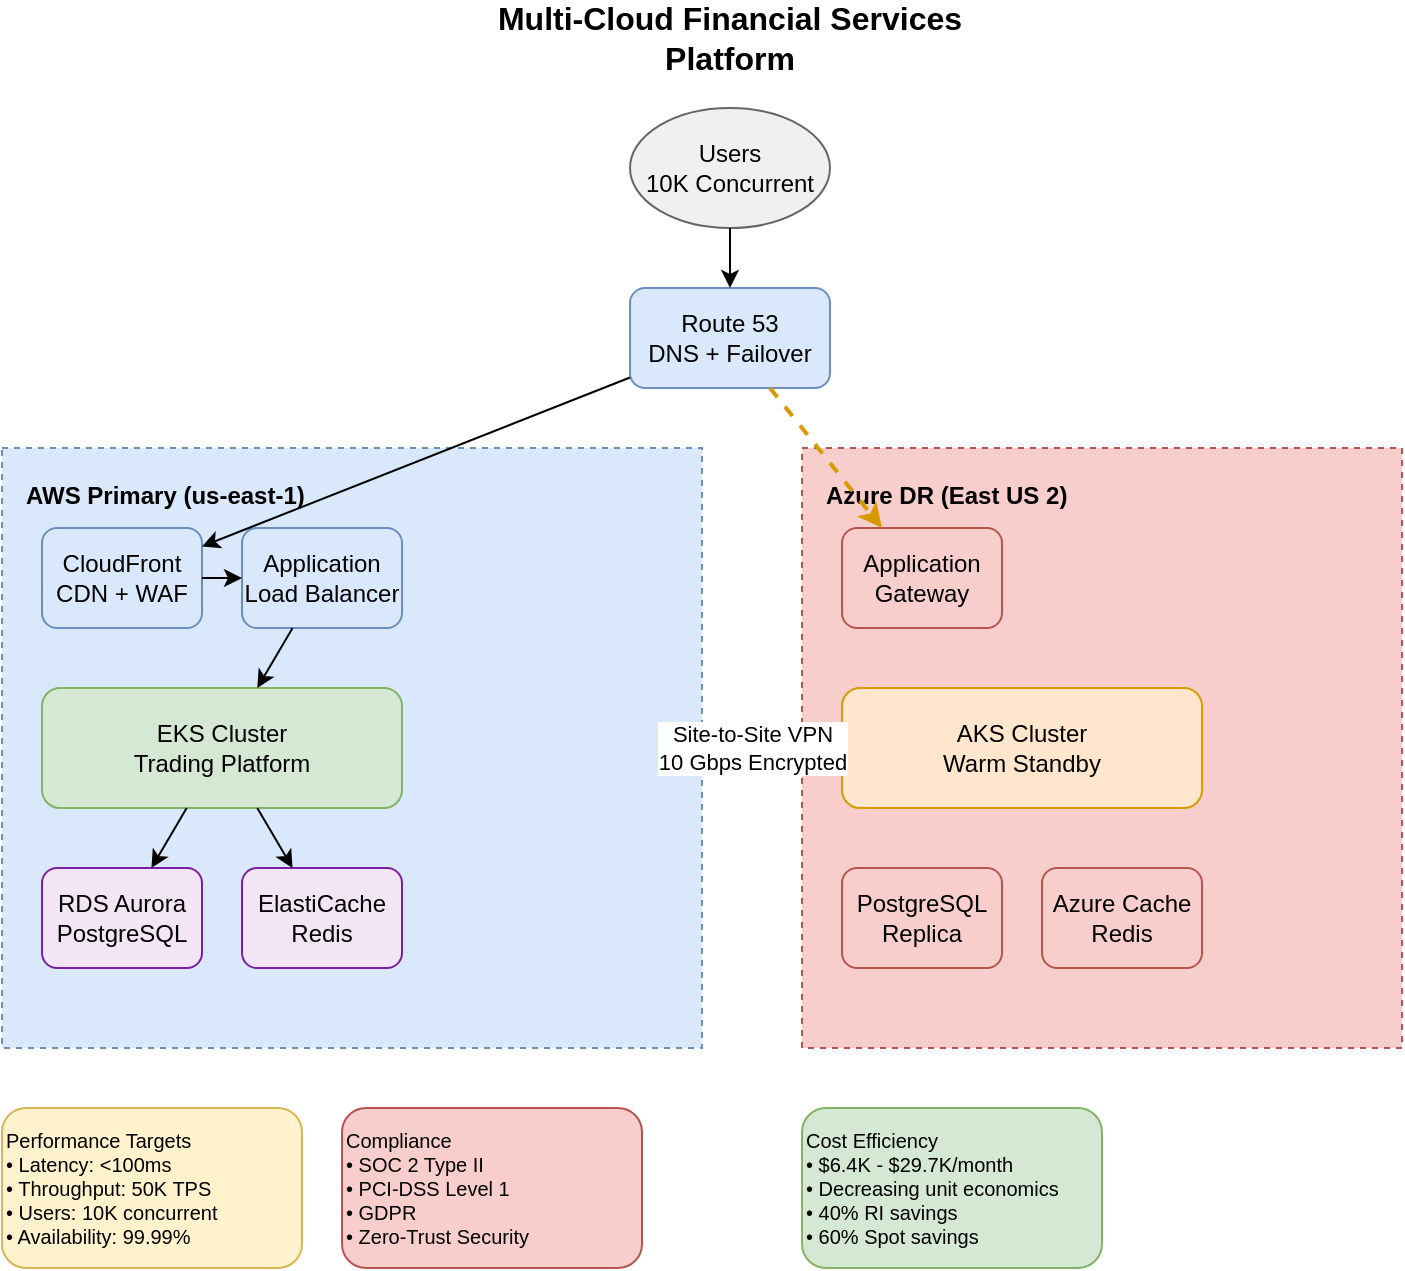 <mxfile version="22.1.16">
  <diagram name="Multi-Cloud Architecture" id="simple-arch">
    <mxGraphModel dx="1422" dy="794" grid="1" gridSize="10" guides="1" tooltips="1" connect="1" arrows="1" fold="1" page="1" pageScale="1" pageWidth="827" pageHeight="1169" math="0" shadow="0">
      <root>
        <mxCell id="0" />
        <mxCell id="1" parent="0" />
        
        <!-- Title -->
        <mxCell id="title" value="Multi-Cloud Financial Services Platform" style="text;html=1;strokeColor=none;fillColor=none;align=center;verticalAlign=middle;whiteSpace=wrap;rounded=0;fontSize=16;fontStyle=1;" vertex="1" parent="1">
          <mxGeometry x="264" y="20" width="300" height="30" as="geometry" />
        </mxCell>
        
        <!-- Users -->
        <mxCell id="users" value="Users&#xa;10K Concurrent" style="ellipse;whiteSpace=wrap;html=1;fillColor=#f0f0f0;strokeColor=#666666;" vertex="1" parent="1">
          <mxGeometry x="364" y="70" width="100" height="60" as="geometry" />
        </mxCell>
        
        <!-- Route 53 -->
        <mxCell id="route53" value="Route 53&#xa;DNS + Failover" style="rounded=1;whiteSpace=wrap;html=1;fillColor=#dae8fc;strokeColor=#6c8ebf;" vertex="1" parent="1">
          <mxGeometry x="364" y="160" width="100" height="50" as="geometry" />
        </mxCell>
        
        <!-- AWS Region -->
        <mxCell id="aws-region" value="" style="fillColor=#dae8fc;strokeColor=#6c8ebf;dashed=1;verticalAlign=top;fontStyle=0;whiteSpace=wrap;html=1;" vertex="1" parent="1">
          <mxGeometry x="50" y="240" width="350" height="300" as="geometry" />
        </mxCell>
        <mxCell id="aws-label" value="AWS Primary (us-east-1)" style="text;html=1;strokeColor=none;fillColor=none;align=left;verticalAlign=top;whiteSpace=wrap;rounded=0;fontSize=12;fontStyle=1;" vertex="1" parent="1">
          <mxGeometry x="60" y="250" width="150" height="20" as="geometry" />
        </mxCell>
        
        <!-- CloudFront -->
        <mxCell id="cloudfront" value="CloudFront&#xa;CDN + WAF" style="rounded=1;whiteSpace=wrap;html=1;fillColor=#dae8fc;strokeColor=#6c8ebf;" vertex="1" parent="1">
          <mxGeometry x="70" y="280" width="80" height="50" as="geometry" />
        </mxCell>
        
        <!-- ALB -->
        <mxCell id="alb" value="Application&#xa;Load Balancer" style="rounded=1;whiteSpace=wrap;html=1;fillColor=#dae8fc;strokeColor=#6c8ebf;" vertex="1" parent="1">
          <mxGeometry x="170" y="280" width="80" height="50" as="geometry" />
        </mxCell>
        
        <!-- EKS -->
        <mxCell id="eks" value="EKS Cluster&#xa;Trading Platform" style="rounded=1;whiteSpace=wrap;html=1;fillColor=#d5e8d4;strokeColor=#82b366;" vertex="1" parent="1">
          <mxGeometry x="70" y="360" width="180" height="60" as="geometry" />
        </mxCell>
        
        <!-- RDS -->
        <mxCell id="rds" value="RDS Aurora&#xa;PostgreSQL" style="rounded=1;whiteSpace=wrap;html=1;fillColor=#f3e5f5;strokeColor=#7b1fa2;" vertex="1" parent="1">
          <mxGeometry x="70" y="450" width="80" height="50" as="geometry" />
        </mxCell>
        
        <!-- Redis -->
        <mxCell id="redis" value="ElastiCache&#xa;Redis" style="rounded=1;whiteSpace=wrap;html=1;fillColor=#f3e5f5;strokeColor=#7b1fa2;" vertex="1" parent="1">
          <mxGeometry x="170" y="450" width="80" height="50" as="geometry" />
        </mxCell>
        
        <!-- Azure Region -->
        <mxCell id="azure-region" value="" style="fillColor=#f8cecc;strokeColor=#b85450;dashed=1;verticalAlign=top;fontStyle=0;whiteSpace=wrap;html=1;" vertex="1" parent="1">
          <mxGeometry x="450" y="240" width="300" height="300" as="geometry" />
        </mxCell>
        <mxCell id="azure-label" value="Azure DR (East US 2)" style="text;html=1;strokeColor=none;fillColor=none;align=left;verticalAlign=top;whiteSpace=wrap;rounded=0;fontSize=12;fontStyle=1;" vertex="1" parent="1">
          <mxGeometry x="460" y="250" width="150" height="20" as="geometry" />
        </mxCell>
        
        <!-- Azure App Gateway -->
        <mxCell id="azure-appgw" value="Application&#xa;Gateway" style="rounded=1;whiteSpace=wrap;html=1;fillColor=#f8cecc;strokeColor=#b85450;" vertex="1" parent="1">
          <mxGeometry x="470" y="280" width="80" height="50" as="geometry" />
        </mxCell>
        
        <!-- AKS -->
        <mxCell id="aks" value="AKS Cluster&#xa;Warm Standby" style="rounded=1;whiteSpace=wrap;html=1;fillColor=#ffe6cc;strokeColor=#d79b00;" vertex="1" parent="1">
          <mxGeometry x="470" y="360" width="180" height="60" as="geometry" />
        </mxCell>
        
        <!-- Azure DB -->
        <mxCell id="azure-db" value="PostgreSQL&#xa;Replica" style="rounded=1;whiteSpace=wrap;html=1;fillColor=#f8cecc;strokeColor=#b85450;" vertex="1" parent="1">
          <mxGeometry x="470" y="450" width="80" height="50" as="geometry" />
        </mxCell>
        
        <!-- Azure Cache -->
        <mxCell id="azure-cache" value="Azure Cache&#xa;Redis" style="rounded=1;whiteSpace=wrap;html=1;fillColor=#f8cecc;strokeColor=#b85450;" vertex="1" parent="1">
          <mxGeometry x="570" y="450" width="80" height="50" as="geometry" />
        </mxCell>
        
        <!-- VPN Connection -->
        <mxCell id="vpn" value="Site-to-Site VPN&#xa;10 Gbps Encrypted" style="endArrow=classic;startArrow=classic;html=1;rounded=0;strokeColor=#d79b00;strokeWidth=3;dashed=1;" edge="1" parent="1">
          <mxGeometry width="50" height="50" relative="1" as="geometry">
            <mxPoint x="400" y="390" as="sourcePoint" />
            <mxPoint x="450" y="390" as="targetPoint" />
          </mxGeometry>
        </mxCell>
        
        <!-- Connections -->
        <mxCell id="conn1" value="" style="endArrow=classic;html=1;rounded=0;" edge="1" parent="1" source="users" target="route53">
          <mxGeometry width="50" height="50" relative="1" as="geometry">
            <mxPoint x="414" y="140" as="sourcePoint" />
            <mxPoint x="414" y="160" as="targetPoint" />
          </mxGeometry>
        </mxCell>
        
        <mxCell id="conn2" value="" style="endArrow=classic;html=1;rounded=0;" edge="1" parent="1" source="route53" target="cloudfront">
          <mxGeometry width="50" height="50" relative="1" as="geometry">
            <mxPoint x="364" y="200" as="sourcePoint" />
            <mxPoint x="150" y="280" as="targetPoint" />
          </mxGeometry>
        </mxCell>
        
        <mxCell id="conn3" value="" style="endArrow=classic;html=1;rounded=0;" edge="1" parent="1" source="cloudfront" target="alb">
          <mxGeometry width="50" height="50" relative="1" as="geometry">
            <mxPoint x="150" y="305" as="sourcePoint" />
            <mxPoint x="170" y="305" as="targetPoint" />
          </mxGeometry>
        </mxCell>
        
        <mxCell id="conn4" value="" style="endArrow=classic;html=1;rounded=0;" edge="1" parent="1" source="alb" target="eks">
          <mxGeometry width="50" height="50" relative="1" as="geometry">
            <mxPoint x="210" y="330" as="sourcePoint" />
            <mxPoint x="160" y="360" as="targetPoint" />
          </mxGeometry>
        </mxCell>
        
        <mxCell id="conn5" value="" style="endArrow=classic;html=1;rounded=0;" edge="1" parent="1" source="eks" target="rds">
          <mxGeometry width="50" height="50" relative="1" as="geometry">
            <mxPoint x="130" y="420" as="sourcePoint" />
            <mxPoint x="110" y="450" as="targetPoint" />
          </mxGeometry>
        </mxCell>
        
        <mxCell id="conn6" value="" style="endArrow=classic;html=1;rounded=0;" edge="1" parent="1" source="eks" target="redis">
          <mxGeometry width="50" height="50" relative="1" as="geometry">
            <mxPoint x="180" y="420" as="sourcePoint" />
            <mxPoint x="200" y="450" as="targetPoint" />
          </mxGeometry>
        </mxCell>
        
        <!-- Failover -->
        <mxCell id="failover" value="" style="endArrow=classic;html=1;rounded=0;strokeColor=#d79b00;strokeWidth=2;dashed=1;" edge="1" parent="1" source="route53" target="azure-appgw">
          <mxGeometry width="50" height="50" relative="1" as="geometry">
            <mxPoint x="464" y="200" as="sourcePoint" />
            <mxPoint x="510" y="280" as="targetPoint" />
          </mxGeometry>
        </mxCell>
        
        <!-- Performance Box -->
        <mxCell id="perf-box" value="Performance Targets&#xa;• Latency: &lt;100ms&#xa;• Throughput: 50K TPS&#xa;• Users: 10K concurrent&#xa;• Availability: 99.99%" style="rounded=1;whiteSpace=wrap;html=1;fillColor=#fff2cc;strokeColor=#d6b656;fontSize=10;align=left;" vertex="1" parent="1">
          <mxGeometry x="50" y="570" width="150" height="80" as="geometry" />
        </mxCell>
        
        <!-- Compliance Box -->
        <mxCell id="compliance-box" value="Compliance&#xa;• SOC 2 Type II&#xa;• PCI-DSS Level 1&#xa;• GDPR&#xa;• Zero-Trust Security" style="rounded=1;whiteSpace=wrap;html=1;fillColor=#f8cecc;strokeColor=#b85450;fontSize=10;align=left;" vertex="1" parent="1">
          <mxGeometry x="220" y="570" width="150" height="80" as="geometry" />
        </mxCell>
        
        <!-- Cost Box -->
        <mxCell id="cost-box" value="Cost Efficiency&#xa;• $6.4K - $29.7K/month&#xa;• Decreasing unit economics&#xa;• 40% RI savings&#xa;• 60% Spot savings" style="rounded=1;whiteSpace=wrap;html=1;fillColor=#d5e8d4;strokeColor=#82b366;fontSize=10;align=left;" vertex="1" parent="1">
          <mxGeometry x="450" y="570" width="150" height="80" as="geometry" />
        </mxCell>
        
      </root>
    </mxGraphModel>
  </diagram>
</mxfile>